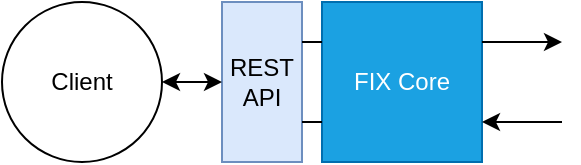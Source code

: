 <mxfile version="13.0.3" type="device"><diagram id="mnCx-VJZvDb2NDkyIf-g" name="Overview"><mxGraphModel dx="1106" dy="830" grid="1" gridSize="10" guides="1" tooltips="1" connect="1" arrows="1" fold="1" page="1" pageScale="1" pageWidth="827" pageHeight="1169" math="0" shadow="0"><root><mxCell id="0"/><mxCell id="1" parent="0"/><mxCell id="06KSUmYgyRVwdXzenYjY-3" value="FIX Core" style="rounded=0;whiteSpace=wrap;html=1;fillColor=#1ba1e2;strokeColor=#006EAF;fontColor=#ffffff;" vertex="1" parent="1"><mxGeometry x="240" y="40" width="80" height="80" as="geometry"/></mxCell><mxCell id="06KSUmYgyRVwdXzenYjY-4" value="REST API" style="rounded=0;whiteSpace=wrap;html=1;fillColor=#dae8fc;strokeColor=#6c8ebf;" vertex="1" parent="1"><mxGeometry x="190" y="40" width="40" height="80" as="geometry"/></mxCell><mxCell id="06KSUmYgyRVwdXzenYjY-5" value="Client" style="ellipse;whiteSpace=wrap;html=1;aspect=fixed;" vertex="1" parent="1"><mxGeometry x="80" y="40" width="80" height="80" as="geometry"/></mxCell><mxCell id="06KSUmYgyRVwdXzenYjY-6" value="" style="endArrow=none;html=1;exitX=1;exitY=0.25;exitDx=0;exitDy=0;entryX=0;entryY=0.25;entryDx=0;entryDy=0;" edge="1" parent="1" source="06KSUmYgyRVwdXzenYjY-4" target="06KSUmYgyRVwdXzenYjY-3"><mxGeometry width="50" height="50" relative="1" as="geometry"><mxPoint x="200" y="300" as="sourcePoint"/><mxPoint x="250" y="250" as="targetPoint"/></mxGeometry></mxCell><mxCell id="06KSUmYgyRVwdXzenYjY-7" value="" style="endArrow=none;html=1;exitX=1;exitY=0.75;exitDx=0;exitDy=0;entryX=0;entryY=0.75;entryDx=0;entryDy=0;" edge="1" parent="1" source="06KSUmYgyRVwdXzenYjY-4" target="06KSUmYgyRVwdXzenYjY-3"><mxGeometry width="50" height="50" relative="1" as="geometry"><mxPoint x="210" y="270" as="sourcePoint"/><mxPoint x="260" y="220" as="targetPoint"/></mxGeometry></mxCell><mxCell id="06KSUmYgyRVwdXzenYjY-12" value="" style="endArrow=classic;html=1;exitX=1;exitY=0.25;exitDx=0;exitDy=0;" edge="1" parent="1" source="06KSUmYgyRVwdXzenYjY-3"><mxGeometry width="50" height="50" relative="1" as="geometry"><mxPoint x="370" y="60" as="sourcePoint"/><mxPoint x="360" y="60" as="targetPoint"/></mxGeometry></mxCell><mxCell id="06KSUmYgyRVwdXzenYjY-13" value="" style="endArrow=classic;html=1;entryX=1;entryY=0.75;entryDx=0;entryDy=0;" edge="1" parent="1" target="06KSUmYgyRVwdXzenYjY-3"><mxGeometry width="50" height="50" relative="1" as="geometry"><mxPoint x="360" y="100" as="sourcePoint"/><mxPoint x="430" y="240" as="targetPoint"/></mxGeometry></mxCell><mxCell id="06KSUmYgyRVwdXzenYjY-14" value="" style="endArrow=classic;startArrow=classic;html=1;entryX=0;entryY=0.5;entryDx=0;entryDy=0;exitX=1;exitY=0.5;exitDx=0;exitDy=0;" edge="1" parent="1" source="06KSUmYgyRVwdXzenYjY-5" target="06KSUmYgyRVwdXzenYjY-4"><mxGeometry width="50" height="50" relative="1" as="geometry"><mxPoint x="170" y="60" as="sourcePoint"/><mxPoint x="180" y="170" as="targetPoint"/></mxGeometry></mxCell></root></mxGraphModel></diagram></mxfile>
